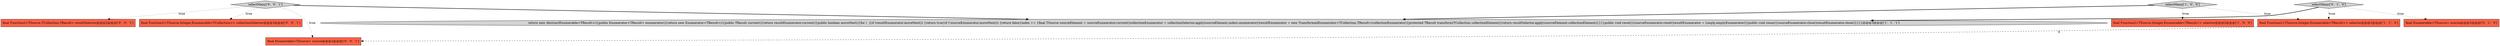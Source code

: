 digraph {
8 [style = filled, label = "selectMany['0', '0', '1']", fillcolor = lightgray, shape = diamond image = "AAA0AAABBB3BBB"];
9 [style = filled, label = "final Enumerable<TSource> source@@@2@@@['0', '0', '1']", fillcolor = tomato, shape = box image = "AAA0AAABBB3BBB"];
0 [style = filled, label = "final Function2<TSource,Integer,Enumerable<TResult>> selector@@@2@@@['1', '0', '0']", fillcolor = tomato, shape = box image = "AAA0AAABBB1BBB"];
2 [style = filled, label = "selectMany['1', '0', '0']", fillcolor = lightgray, shape = diamond image = "AAA0AAABBB1BBB"];
7 [style = filled, label = "final Function2<TSource,TCollection,TResult> resultSelector@@@2@@@['0', '0', '1']", fillcolor = tomato, shape = box image = "AAA0AAABBB3BBB"];
5 [style = filled, label = "final Enumerable<TSource> source@@@2@@@['0', '1', '0']", fillcolor = tomato, shape = box image = "AAA0AAABBB2BBB"];
6 [style = filled, label = "final Function2<TSource,Integer,Enumerable<TCollection>> collectionSelector@@@2@@@['0', '0', '1']", fillcolor = tomato, shape = box image = "AAA0AAABBB3BBB"];
3 [style = filled, label = "return new AbstractEnumerable<TResult>(){public Enumerator<TResult> enumerator(){return new Enumerator<TResult>(){public TResult current(){return resultEnumerator.current()}public boolean moveNext(){for (  ){if (resultEnumerator.moveNext()) {return true}if (!sourceEnumerator.moveNext()) {return false}index += 1final TSource sourceElement = sourceEnumerator.current()collectionEnumerator = collectionSelector.apply(sourceElement,index).enumerator()resultEnumerator = new TransformedEnumerator<TCollection,TResult>(collectionEnumerator){protected TResult transform(TCollection collectionElement){return resultSelector.apply(sourceElement,collectionElement)}}}}public void reset(){sourceEnumerator.reset()resultEnumerator = Linq4j.emptyEnumerator()}public void close(){sourceEnumerator.close()resultEnumerator.close()}}}}@@@3@@@['1', '1', '1']", fillcolor = lightgray, shape = ellipse image = "AAA0AAABBB1BBB"];
1 [style = filled, label = "final Function2<TSource,Integer,Enumerable<TResult>> selector@@@2@@@['1', '1', '0']", fillcolor = tomato, shape = box image = "AAA0AAABBB1BBB"];
4 [style = filled, label = "selectMany['0', '1', '0']", fillcolor = lightgray, shape = diamond image = "AAA0AAABBB2BBB"];
4->5 [style = dotted, label="true"];
8->7 [style = dotted, label="true"];
4->3 [style = bold, label=""];
1->9 [style = dashed, label="0"];
2->0 [style = dotted, label="true"];
8->9 [style = dotted, label="true"];
8->6 [style = dotted, label="true"];
4->1 [style = dotted, label="true"];
2->1 [style = dotted, label="true"];
2->3 [style = bold, label=""];
8->3 [style = bold, label=""];
}
